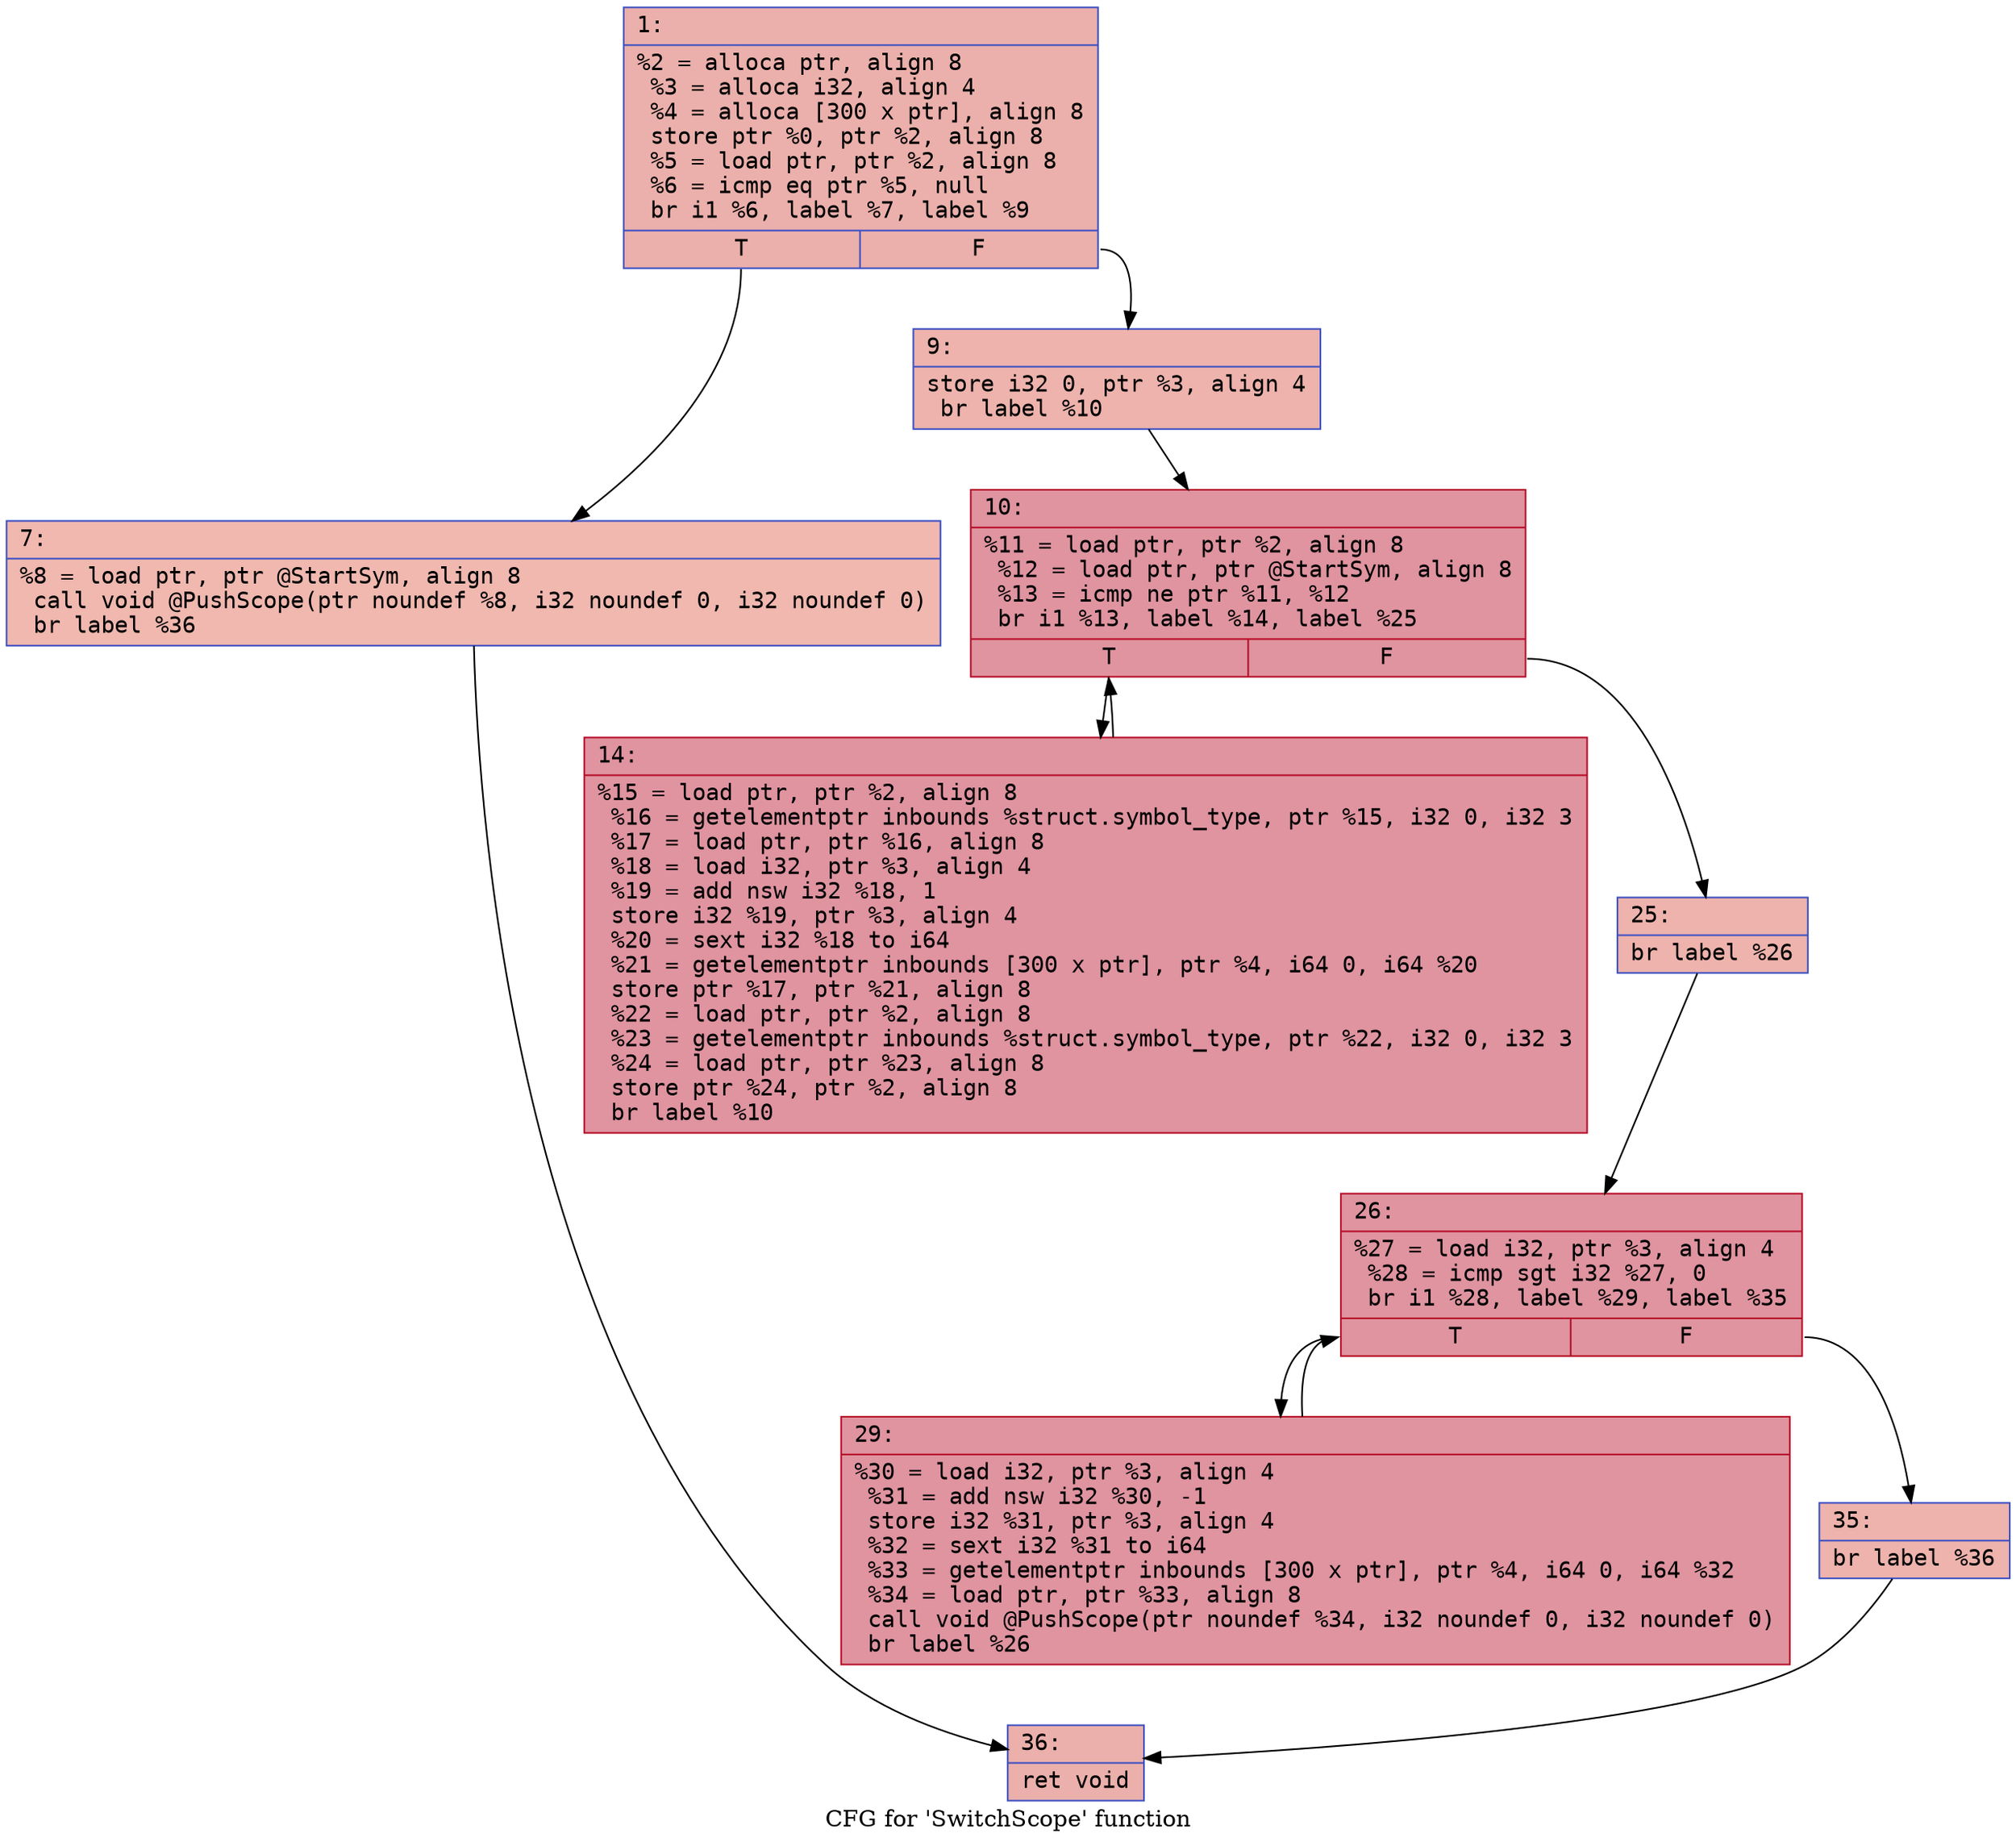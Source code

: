 digraph "CFG for 'SwitchScope' function" {
	label="CFG for 'SwitchScope' function";

	Node0x60000037e800 [shape=record,color="#3d50c3ff", style=filled, fillcolor="#d24b4070" fontname="Courier",label="{1:\l|  %2 = alloca ptr, align 8\l  %3 = alloca i32, align 4\l  %4 = alloca [300 x ptr], align 8\l  store ptr %0, ptr %2, align 8\l  %5 = load ptr, ptr %2, align 8\l  %6 = icmp eq ptr %5, null\l  br i1 %6, label %7, label %9\l|{<s0>T|<s1>F}}"];
	Node0x60000037e800:s0 -> Node0x60000037e850[tooltip="1 -> 7\nProbability 37.50%" ];
	Node0x60000037e800:s1 -> Node0x60000037e8a0[tooltip="1 -> 9\nProbability 62.50%" ];
	Node0x60000037e850 [shape=record,color="#3d50c3ff", style=filled, fillcolor="#dc5d4a70" fontname="Courier",label="{7:\l|  %8 = load ptr, ptr @StartSym, align 8\l  call void @PushScope(ptr noundef %8, i32 noundef 0, i32 noundef 0)\l  br label %36\l}"];
	Node0x60000037e850 -> Node0x60000037ead0[tooltip="7 -> 36\nProbability 100.00%" ];
	Node0x60000037e8a0 [shape=record,color="#3d50c3ff", style=filled, fillcolor="#d6524470" fontname="Courier",label="{9:\l|  store i32 0, ptr %3, align 4\l  br label %10\l}"];
	Node0x60000037e8a0 -> Node0x60000037e8f0[tooltip="9 -> 10\nProbability 100.00%" ];
	Node0x60000037e8f0 [shape=record,color="#b70d28ff", style=filled, fillcolor="#b70d2870" fontname="Courier",label="{10:\l|  %11 = load ptr, ptr %2, align 8\l  %12 = load ptr, ptr @StartSym, align 8\l  %13 = icmp ne ptr %11, %12\l  br i1 %13, label %14, label %25\l|{<s0>T|<s1>F}}"];
	Node0x60000037e8f0:s0 -> Node0x60000037e940[tooltip="10 -> 14\nProbability 96.88%" ];
	Node0x60000037e8f0:s1 -> Node0x60000037e990[tooltip="10 -> 25\nProbability 3.12%" ];
	Node0x60000037e940 [shape=record,color="#b70d28ff", style=filled, fillcolor="#b70d2870" fontname="Courier",label="{14:\l|  %15 = load ptr, ptr %2, align 8\l  %16 = getelementptr inbounds %struct.symbol_type, ptr %15, i32 0, i32 3\l  %17 = load ptr, ptr %16, align 8\l  %18 = load i32, ptr %3, align 4\l  %19 = add nsw i32 %18, 1\l  store i32 %19, ptr %3, align 4\l  %20 = sext i32 %18 to i64\l  %21 = getelementptr inbounds [300 x ptr], ptr %4, i64 0, i64 %20\l  store ptr %17, ptr %21, align 8\l  %22 = load ptr, ptr %2, align 8\l  %23 = getelementptr inbounds %struct.symbol_type, ptr %22, i32 0, i32 3\l  %24 = load ptr, ptr %23, align 8\l  store ptr %24, ptr %2, align 8\l  br label %10\l}"];
	Node0x60000037e940 -> Node0x60000037e8f0[tooltip="14 -> 10\nProbability 100.00%" ];
	Node0x60000037e990 [shape=record,color="#3d50c3ff", style=filled, fillcolor="#d6524470" fontname="Courier",label="{25:\l|  br label %26\l}"];
	Node0x60000037e990 -> Node0x60000037e9e0[tooltip="25 -> 26\nProbability 100.00%" ];
	Node0x60000037e9e0 [shape=record,color="#b70d28ff", style=filled, fillcolor="#b70d2870" fontname="Courier",label="{26:\l|  %27 = load i32, ptr %3, align 4\l  %28 = icmp sgt i32 %27, 0\l  br i1 %28, label %29, label %35\l|{<s0>T|<s1>F}}"];
	Node0x60000037e9e0:s0 -> Node0x60000037ea30[tooltip="26 -> 29\nProbability 96.88%" ];
	Node0x60000037e9e0:s1 -> Node0x60000037ea80[tooltip="26 -> 35\nProbability 3.12%" ];
	Node0x60000037ea30 [shape=record,color="#b70d28ff", style=filled, fillcolor="#b70d2870" fontname="Courier",label="{29:\l|  %30 = load i32, ptr %3, align 4\l  %31 = add nsw i32 %30, -1\l  store i32 %31, ptr %3, align 4\l  %32 = sext i32 %31 to i64\l  %33 = getelementptr inbounds [300 x ptr], ptr %4, i64 0, i64 %32\l  %34 = load ptr, ptr %33, align 8\l  call void @PushScope(ptr noundef %34, i32 noundef 0, i32 noundef 0)\l  br label %26\l}"];
	Node0x60000037ea30 -> Node0x60000037e9e0[tooltip="29 -> 26\nProbability 100.00%" ];
	Node0x60000037ea80 [shape=record,color="#3d50c3ff", style=filled, fillcolor="#d6524470" fontname="Courier",label="{35:\l|  br label %36\l}"];
	Node0x60000037ea80 -> Node0x60000037ead0[tooltip="35 -> 36\nProbability 100.00%" ];
	Node0x60000037ead0 [shape=record,color="#3d50c3ff", style=filled, fillcolor="#d24b4070" fontname="Courier",label="{36:\l|  ret void\l}"];
}
